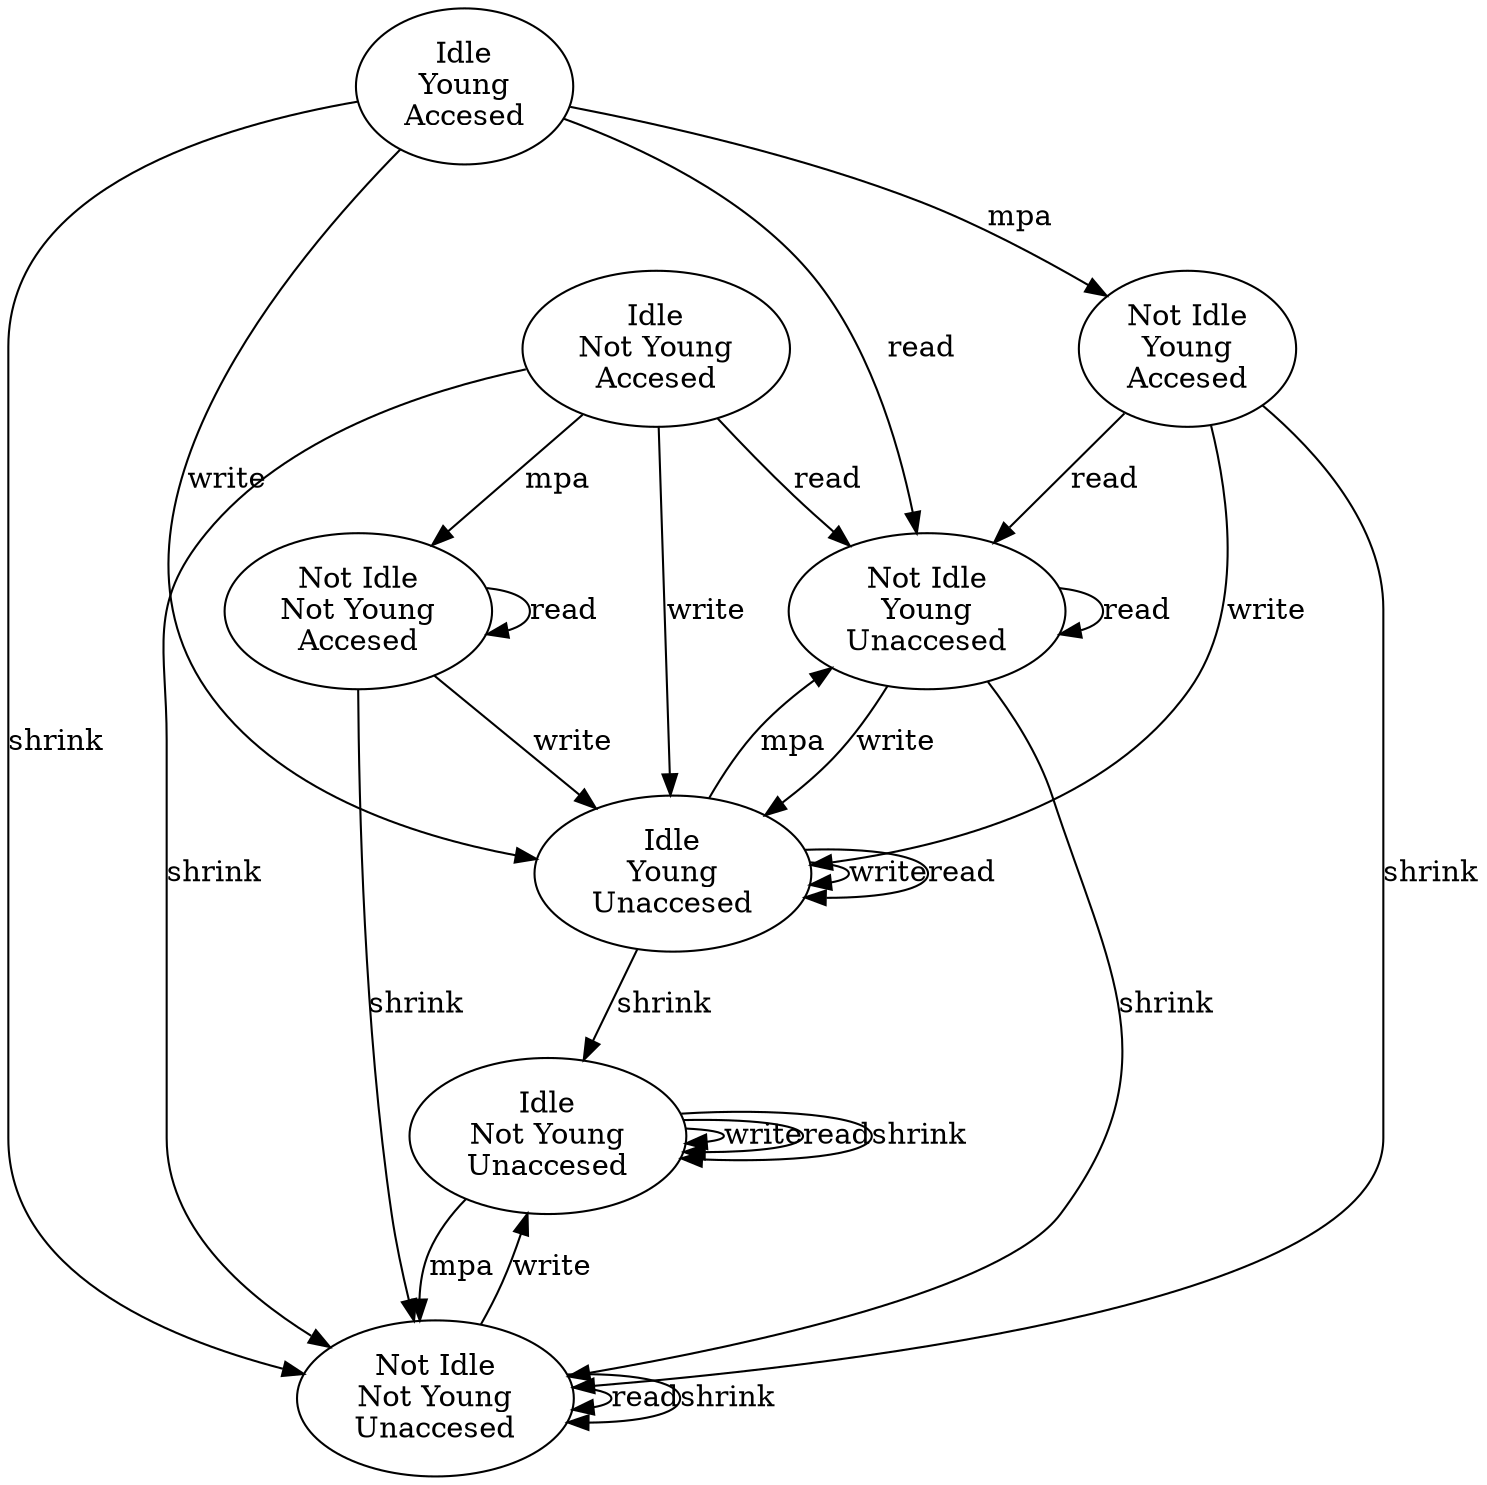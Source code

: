 digraph G {

NYA [label="Not Idle\nYoung\nAccesed"];
IYA [label="Idle\nYoung\nAccesed"];
NNA [label="Not Idle\nNot Young\nAccesed"];
INA [label="Idle\nNot Young\nAccesed"];

NYU [label="Not Idle\nYoung\nUnaccesed"];
IYU [label="Idle\nYoung\nUnaccesed"];
NNU [label="Not Idle\nNot Young\nUnaccesed"];
INU [label="Idle\nNot Young\nUnaccesed"];


/* Accessed Unaccesed*/
/*
subgraph cluster_0 {
NYA [label="Not Idle\nYoung\nAccesed"];
IYA [label="Idle\nYoung\nAccesed"];
NNA [label="Not Idle\nNot Young\nAccesed"];
INA [label="Idle\nNot Young\nAccesed"];
}
subgraph cluster_1 {
NYU [label="Not Idle\nYoung\nUnaccesed"];
IYU [label="Idle\nYoung\nUnaccesed"];
NNU [label="Not Idle\nNot Young\nUnaccesed"];
INU [label="Idle\nNot Young\nUnaccesed"];
}
*/
/* Idle Not Idle*/
/*
subgraph cluster_0 {
IYU [label="Idle\nYoung\nUnaccesed"];
INU [label="Idle\nNot Young\nUnaccesed"];
IYA [label="Idle\nYoung\nAccesed"];
INA [label="Idle\nNot Young\nAccesed"];
}
subgraph cluster_1 {
NYA [label="Not Idle\nYoung\nAccesed"];
NNA [label="Not Idle\nNot Young\nAccesed"];
NYU [label="Not Idle\nYoung\nUnaccesed"];
NNU [label="Not Idle\nNot Young\nUnaccesed"];
}
*/
/* Young Not Young*/
/*
subgraph cluster_0 {
NYA [label="Not Idle\nYoung\nAccesed"];
NYU [label="Not Idle\nYoung\nUnaccesed"];
IYU [label="Idle\nYoung\nUnaccesed"];
IYA [label="Idle\nYoung\nAccesed"];
}
subgraph cluster_1 {
NNA [label="Not Idle\nNot Young\nAccesed"];
NNU [label="Not Idle\nNot Young\nUnaccesed"];
INU [label="Idle\nNot Young\nUnaccesed"];
INA [label="Idle\nNot Young\nAccesed"];
}
/*
/*
{
rank=same
NYA [label="Not Idle\nYoung\nAccesed"];
IYA [label="Idle\nYoung\nAccesed"];
}
{
rank=same
NNA [label="Not Idle\nNot Young\nAccesed"];
INA [label="Idle\nNot Young\nAccesed"];
}
{
rank=same
NYU [label="Not Idle\nYoung\nUnaccesed"];
IYU [label="Idle\nYoung\nUnaccesed"];
}
{
rank=same
NNU [label="Not Idle\nNot Young\nUnaccesed"];
INU [label="Idle\nNot Young\nUnaccesed"];
}
*/

NYA -> IYU [label="write"];
IYA -> IYU [label="write"];
NNA -> IYU [label="write"];
INA -> IYU [label="write"];
IYU -> IYU [label="write"];
NYU -> IYU [label="write"];
NNU -> INU [label="write"];
INU -> INU [label="write"];

NYA -> NYU [label="read"];
IYA -> NYU [label="read"];
NNA -> NNA [label="read"];
INA -> NYU [label="read"];
IYU -> IYU [label="read"];
NYU -> NYU [label="read"];
NNU -> NNU [label="read"];
INU -> INU [label="read"];

NYA -> NNU [label="shrink"];
IYA -> NNU [label="shrink"];
INA -> NNU [label="shrink"];
NNA -> NNU [label="shrink"];
NYU -> NNU [label="shrink"];
IYU -> INU [label="shrink"];
INU -> INU [label="shrink"];
NNU -> NNU [label="shrink"];

IYA -> NYA [label="mpa"];
INA -> NNA [label="mpa"];
IYU -> NYU [label="mpa"];
INU -> NNU [label="mpa"];
}

